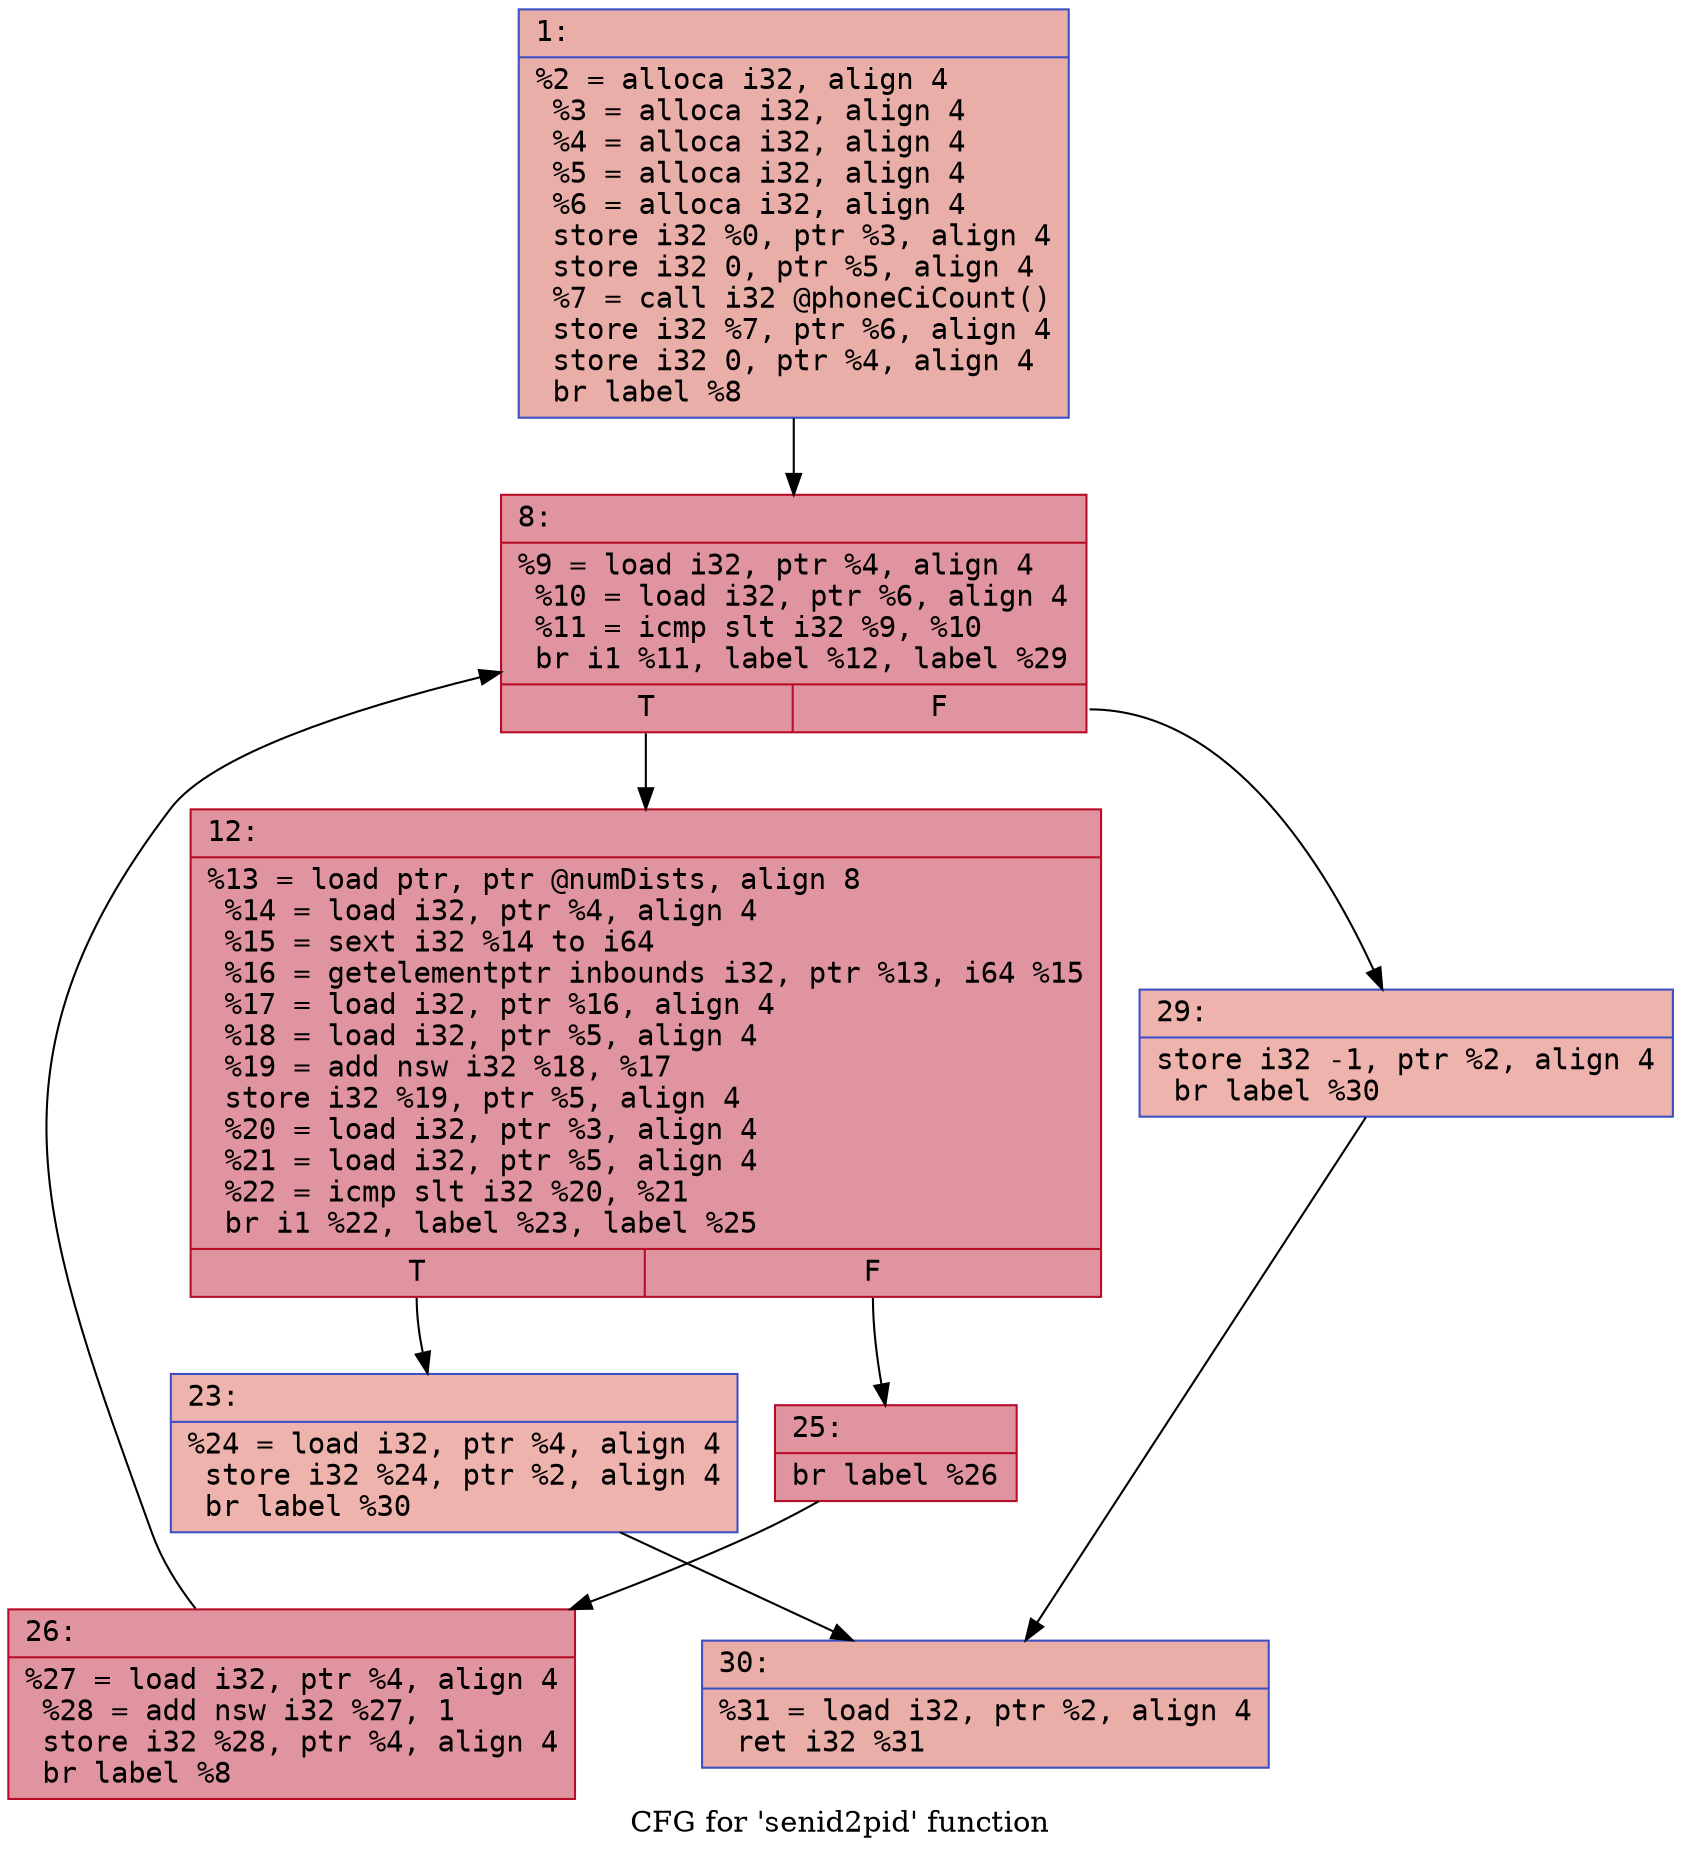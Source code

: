 digraph "CFG for 'senid2pid' function" {
	label="CFG for 'senid2pid' function";

	Node0x600000fe8460 [shape=record,color="#3d50c3ff", style=filled, fillcolor="#d0473d70" fontname="Courier",label="{1:\l|  %2 = alloca i32, align 4\l  %3 = alloca i32, align 4\l  %4 = alloca i32, align 4\l  %5 = alloca i32, align 4\l  %6 = alloca i32, align 4\l  store i32 %0, ptr %3, align 4\l  store i32 0, ptr %5, align 4\l  %7 = call i32 @phoneCiCount()\l  store i32 %7, ptr %6, align 4\l  store i32 0, ptr %4, align 4\l  br label %8\l}"];
	Node0x600000fe8460 -> Node0x600000fe84b0[tooltip="1 -> 8\nProbability 100.00%" ];
	Node0x600000fe84b0 [shape=record,color="#b70d28ff", style=filled, fillcolor="#b70d2870" fontname="Courier",label="{8:\l|  %9 = load i32, ptr %4, align 4\l  %10 = load i32, ptr %6, align 4\l  %11 = icmp slt i32 %9, %10\l  br i1 %11, label %12, label %29\l|{<s0>T|<s1>F}}"];
	Node0x600000fe84b0:s0 -> Node0x600000fe8500[tooltip="8 -> 12\nProbability 96.88%" ];
	Node0x600000fe84b0:s1 -> Node0x600000fe8640[tooltip="8 -> 29\nProbability 3.12%" ];
	Node0x600000fe8500 [shape=record,color="#b70d28ff", style=filled, fillcolor="#b70d2870" fontname="Courier",label="{12:\l|  %13 = load ptr, ptr @numDists, align 8\l  %14 = load i32, ptr %4, align 4\l  %15 = sext i32 %14 to i64\l  %16 = getelementptr inbounds i32, ptr %13, i64 %15\l  %17 = load i32, ptr %16, align 4\l  %18 = load i32, ptr %5, align 4\l  %19 = add nsw i32 %18, %17\l  store i32 %19, ptr %5, align 4\l  %20 = load i32, ptr %3, align 4\l  %21 = load i32, ptr %5, align 4\l  %22 = icmp slt i32 %20, %21\l  br i1 %22, label %23, label %25\l|{<s0>T|<s1>F}}"];
	Node0x600000fe8500:s0 -> Node0x600000fe8550[tooltip="12 -> 23\nProbability 3.12%" ];
	Node0x600000fe8500:s1 -> Node0x600000fe85a0[tooltip="12 -> 25\nProbability 96.88%" ];
	Node0x600000fe8550 [shape=record,color="#3d50c3ff", style=filled, fillcolor="#d6524470" fontname="Courier",label="{23:\l|  %24 = load i32, ptr %4, align 4\l  store i32 %24, ptr %2, align 4\l  br label %30\l}"];
	Node0x600000fe8550 -> Node0x600000fe8690[tooltip="23 -> 30\nProbability 100.00%" ];
	Node0x600000fe85a0 [shape=record,color="#b70d28ff", style=filled, fillcolor="#b70d2870" fontname="Courier",label="{25:\l|  br label %26\l}"];
	Node0x600000fe85a0 -> Node0x600000fe85f0[tooltip="25 -> 26\nProbability 100.00%" ];
	Node0x600000fe85f0 [shape=record,color="#b70d28ff", style=filled, fillcolor="#b70d2870" fontname="Courier",label="{26:\l|  %27 = load i32, ptr %4, align 4\l  %28 = add nsw i32 %27, 1\l  store i32 %28, ptr %4, align 4\l  br label %8\l}"];
	Node0x600000fe85f0 -> Node0x600000fe84b0[tooltip="26 -> 8\nProbability 100.00%" ];
	Node0x600000fe8640 [shape=record,color="#3d50c3ff", style=filled, fillcolor="#d6524470" fontname="Courier",label="{29:\l|  store i32 -1, ptr %2, align 4\l  br label %30\l}"];
	Node0x600000fe8640 -> Node0x600000fe8690[tooltip="29 -> 30\nProbability 100.00%" ];
	Node0x600000fe8690 [shape=record,color="#3d50c3ff", style=filled, fillcolor="#d0473d70" fontname="Courier",label="{30:\l|  %31 = load i32, ptr %2, align 4\l  ret i32 %31\l}"];
}
